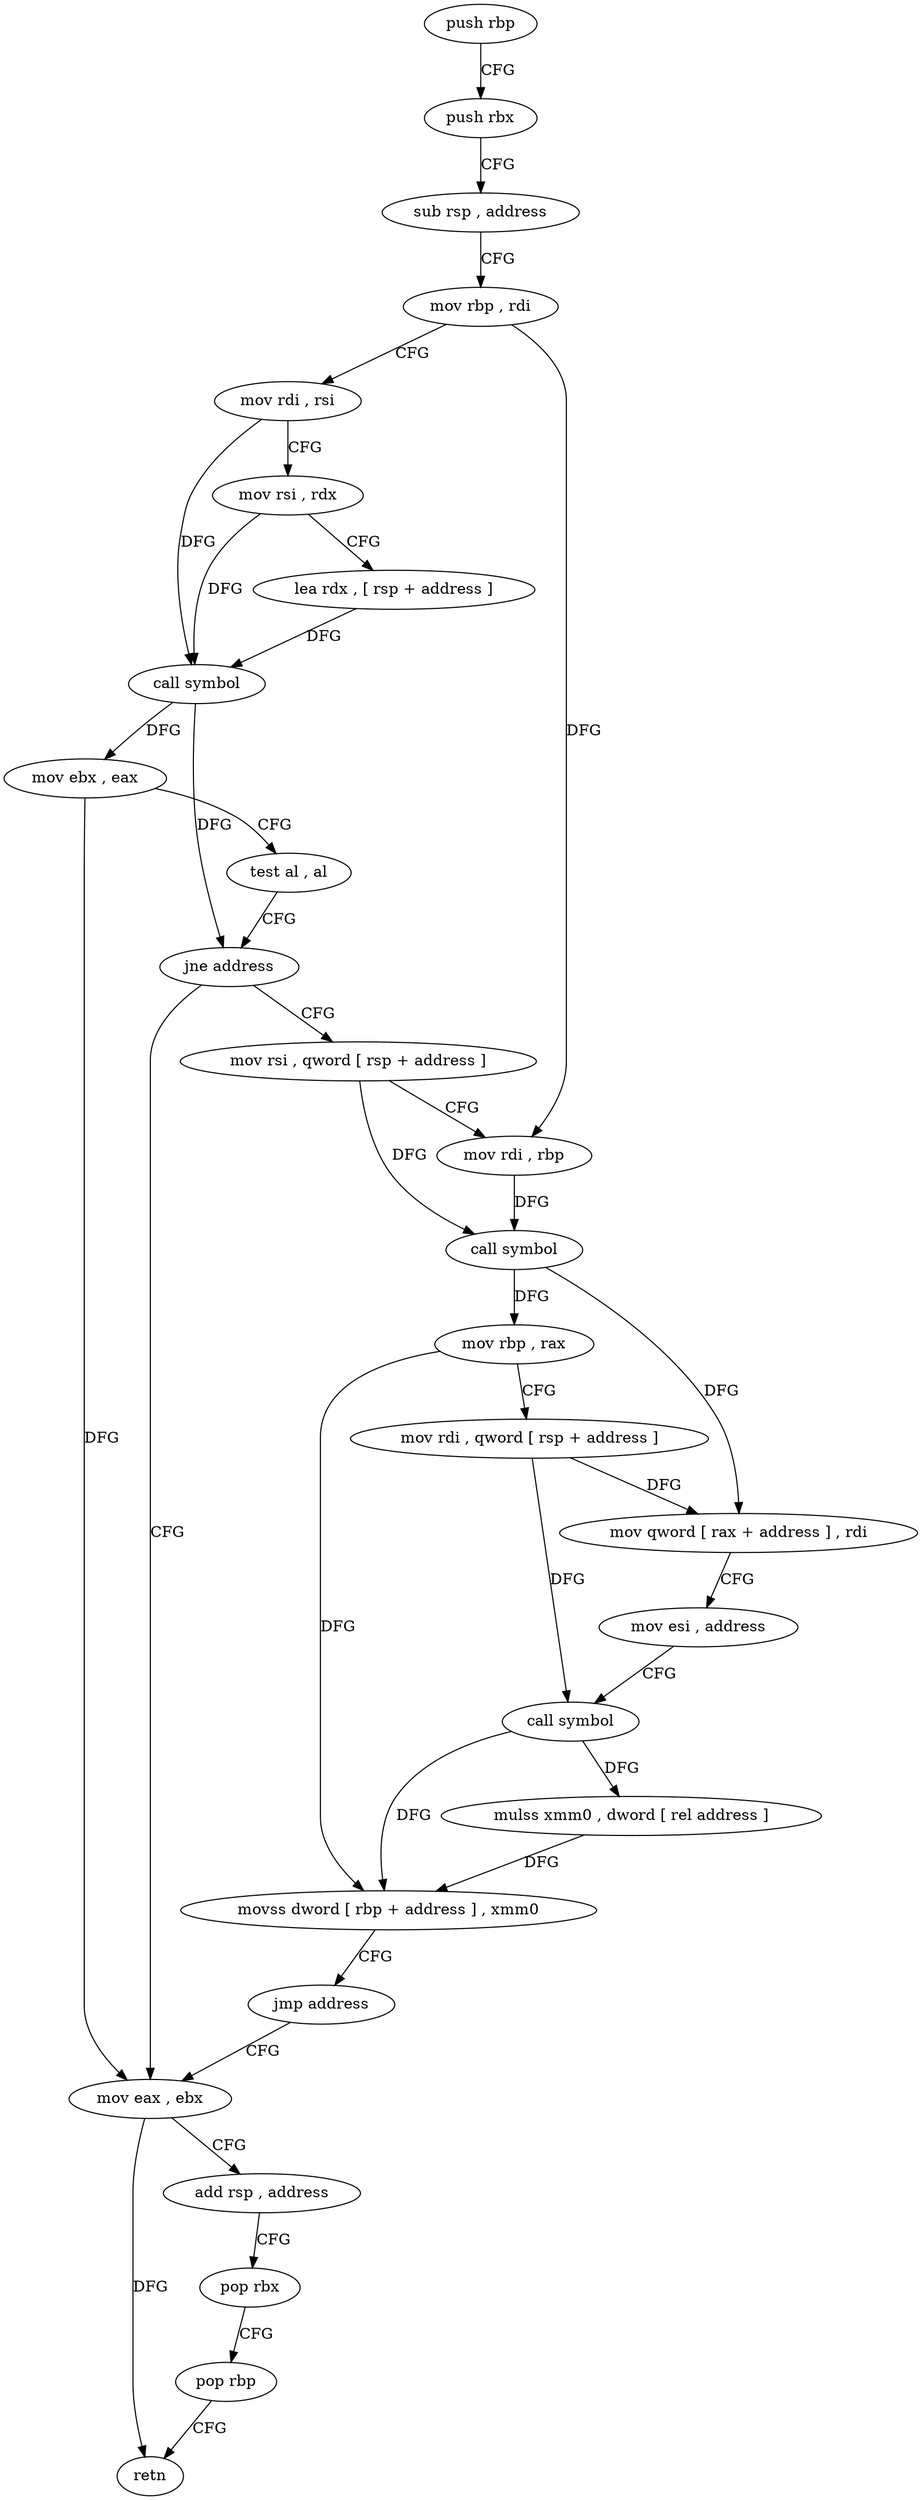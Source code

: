 digraph "func" {
"4244751" [label = "push rbp" ]
"4244752" [label = "push rbx" ]
"4244753" [label = "sub rsp , address" ]
"4244757" [label = "mov rbp , rdi" ]
"4244760" [label = "mov rdi , rsi" ]
"4244763" [label = "mov rsi , rdx" ]
"4244766" [label = "lea rdx , [ rsp + address ]" ]
"4244771" [label = "call symbol" ]
"4244776" [label = "mov ebx , eax" ]
"4244778" [label = "test al , al" ]
"4244780" [label = "jne address" ]
"4244791" [label = "mov rsi , qword [ rsp + address ]" ]
"4244782" [label = "mov eax , ebx" ]
"4244796" [label = "mov rdi , rbp" ]
"4244799" [label = "call symbol" ]
"4244804" [label = "mov rbp , rax" ]
"4244807" [label = "mov rdi , qword [ rsp + address ]" ]
"4244812" [label = "mov qword [ rax + address ] , rdi" ]
"4244816" [label = "mov esi , address" ]
"4244821" [label = "call symbol" ]
"4244826" [label = "mulss xmm0 , dword [ rel address ]" ]
"4244834" [label = "movss dword [ rbp + address ] , xmm0" ]
"4244839" [label = "jmp address" ]
"4244784" [label = "add rsp , address" ]
"4244788" [label = "pop rbx" ]
"4244789" [label = "pop rbp" ]
"4244790" [label = "retn" ]
"4244751" -> "4244752" [ label = "CFG" ]
"4244752" -> "4244753" [ label = "CFG" ]
"4244753" -> "4244757" [ label = "CFG" ]
"4244757" -> "4244760" [ label = "CFG" ]
"4244757" -> "4244796" [ label = "DFG" ]
"4244760" -> "4244763" [ label = "CFG" ]
"4244760" -> "4244771" [ label = "DFG" ]
"4244763" -> "4244766" [ label = "CFG" ]
"4244763" -> "4244771" [ label = "DFG" ]
"4244766" -> "4244771" [ label = "DFG" ]
"4244771" -> "4244776" [ label = "DFG" ]
"4244771" -> "4244780" [ label = "DFG" ]
"4244776" -> "4244778" [ label = "CFG" ]
"4244776" -> "4244782" [ label = "DFG" ]
"4244778" -> "4244780" [ label = "CFG" ]
"4244780" -> "4244791" [ label = "CFG" ]
"4244780" -> "4244782" [ label = "CFG" ]
"4244791" -> "4244796" [ label = "CFG" ]
"4244791" -> "4244799" [ label = "DFG" ]
"4244782" -> "4244784" [ label = "CFG" ]
"4244782" -> "4244790" [ label = "DFG" ]
"4244796" -> "4244799" [ label = "DFG" ]
"4244799" -> "4244804" [ label = "DFG" ]
"4244799" -> "4244812" [ label = "DFG" ]
"4244804" -> "4244807" [ label = "CFG" ]
"4244804" -> "4244834" [ label = "DFG" ]
"4244807" -> "4244812" [ label = "DFG" ]
"4244807" -> "4244821" [ label = "DFG" ]
"4244812" -> "4244816" [ label = "CFG" ]
"4244816" -> "4244821" [ label = "CFG" ]
"4244821" -> "4244826" [ label = "DFG" ]
"4244821" -> "4244834" [ label = "DFG" ]
"4244826" -> "4244834" [ label = "DFG" ]
"4244834" -> "4244839" [ label = "CFG" ]
"4244839" -> "4244782" [ label = "CFG" ]
"4244784" -> "4244788" [ label = "CFG" ]
"4244788" -> "4244789" [ label = "CFG" ]
"4244789" -> "4244790" [ label = "CFG" ]
}
